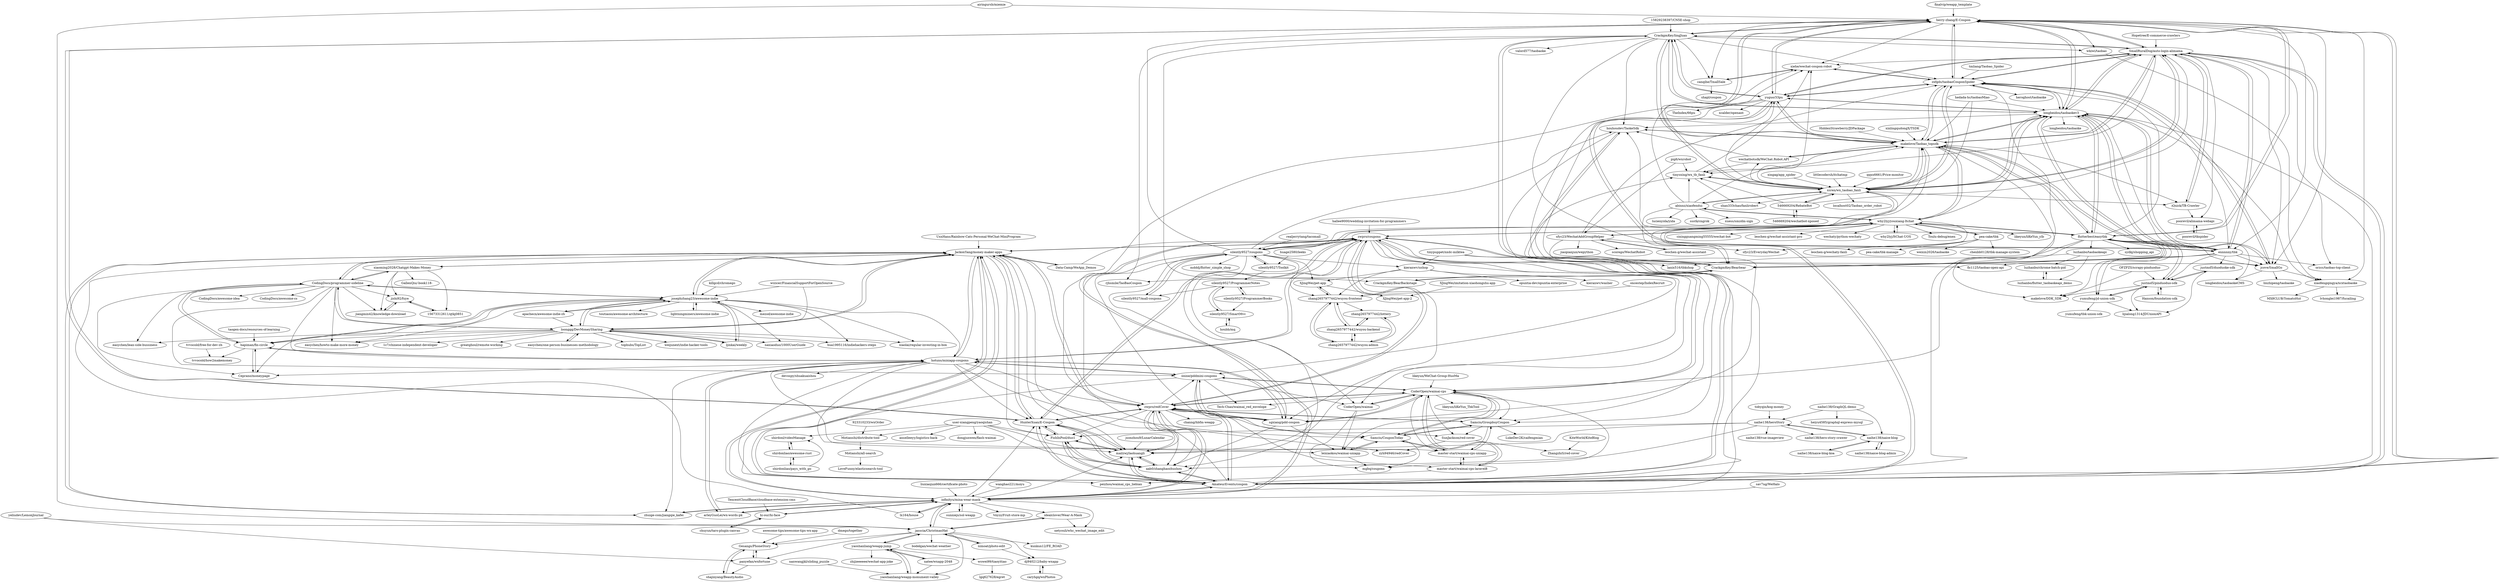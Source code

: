 digraph G {
"finalvip/weapp_template" -> "herry-zhang/E-Coupon" ["e"=1]
"Data-Camp/WeApp_Demos" -> "JackonYang/money-maker-apps" ["e"=1]
"Data-Camp/WeApp_Demos" -> "zwpro/coupons" ["e"=1]
"lightningminers/awesome-indie" -> "josephzhang23/awesome-indie" ["e"=1]
"loonggg/DevMoneySharing" -> "josephzhang23/awesome-indie"
"loonggg/DevMoneySharing" -> "CodingDocs/programmer-sideline"
"loonggg/DevMoneySharing" -> "JackonYang/money-maker-apps"
"loonggg/DevMoneySharing" -> "easychen/howto-make-more-money" ["e"=1]
"loonggg/DevMoneySharing" -> "ljinkai/weekly" ["e"=1]
"loonggg/DevMoneySharing" -> "weijunext/indie-hacker-tools" ["e"=1]
"loonggg/DevMoneySharing" -> "easychen/lean-side-bussiness" ["e"=1]
"loonggg/DevMoneySharing" -> "1c7/chinese-independent-developer" ["e"=1]
"loonggg/DevMoneySharing" -> "naxiaoduo/1000UserGuide" ["e"=1]
"loonggg/DevMoneySharing" -> "hua1995116/indiehackers-steps" ["e"=1]
"loonggg/DevMoneySharing" -> "hapiman/fin-circle"
"loonggg/DevMoneySharing" -> "greatghoul/remote-working" ["e"=1]
"loonggg/DevMoneySharing" -> "easychen/one-person-businesses-methodology" ["e"=1]
"loonggg/DevMoneySharing" -> "xiaolai/regular-investing-in-box" ["e"=1]
"loonggg/DevMoneySharing" -> "tophubs/TopList" ["e"=1]
"15829238397/CN5E-shop" -> "CrackgmKey/lingJuan" ["e"=1]
"killgcd/chromego" -> "josephzhang23/awesome-indie" ["e"=1]
"naihe138/GraphQL-demo" -> "naihe138/naice-blog"
"naihe138/GraphQL-demo" -> "heiyu4585/graphql-express-mysql"
"naihe138/GraphQL-demo" -> "naihe138/heroStory"
"pig6/wxrobot" -> "sfyc23/WechatAddGroupHelper" ["e"=1]
"pig6/wxrobot" -> "tinysxing/wx_tb_fanli" ["e"=1]
"taogen-docs/resources-of-learning" -> "hapiman/fin-circle" ["e"=1]
"hapiman/fin-circle" -> "Ceprano/moneypage"
"hapiman/fin-circle" -> "josephzhang23/awesome-indie"
"hapiman/fin-circle" -> "hotuns/miniapp-coupons"
"hapiman/fin-circle" -> "CodingDocs/programmer-sideline"
"hapiman/fin-circle" -> "tvvocold/how2makemoney"
"oncestep/IndexRecruit" -> "zhang2657977442/wuyou-frontend" ["e"=1]
"wkiwi/taobao" -> "xiaofengqingya/xcxtaobaoke"
"HunterXuan/E-Coupon" -> "AmateurEvents/coupon"
"HunterXuan/E-Coupon" -> "aab0/zhanghaozhushou"
"HunterXuan/E-Coupon" -> "mailzwj/laohuangli"
"HunterXuan/E-Coupon" -> "FishInPool/duo1"
"HunterXuan/E-Coupon" -> "zwpro/redCover"
"HunterXuan/E-Coupon" -> "herry-zhang/E-Coupon"
"HunterXuan/E-Coupon" -> "zwpro/coupons"
"HunterXuan/E-Coupon" -> "JackonYang/money-maker-apps"
"awesome-tips/awesome-tips-wx-app" -> "Gesangs/PhoneStory"
"iQuick/TB-Crawler" -> "SmallRuralDog/auto-login-alimama"
"iQuick/TB-Crawler" -> "poorevil/alimama-webapi"
"hedada-hc/taobaoMiao" -> "longbeidou/taobaokev3" ["e"=1]
"hedada-hc/taobaoMiao" -> "makelove/Taobao_topsdk" ["e"=1]
"hedada-hc/taobaoMiao" -> "xsren/wx_taobao_fanli" ["e"=1]
"apachecn/awesome-indie-zh" -> "josephzhang23/awesome-indie" ["e"=1]
"apachecn/awesome-indie-zh" -> "loonggg/DevMoneySharing" ["e"=1]
"hallee9000/wedding-invitation-for-programmers" -> "zwpro/coupons" ["e"=1]
"jsonzhou9/LunarCalendar" -> "mailzwj/laohuangli" ["e"=1]
"chuyun/taro-plugin-canvas" -> "hi-our/hi-face" ["e"=1]
"nimoat/photo-edit" -> "jasscia/ChristmasHat" ["e"=1]
"nimoat/photo-edit" -> "dj940212/baby-wxapp" ["e"=1]
"sunniejs/sol-weapp" -> "infinityu/mina-wear-mask" ["e"=1]
"ennnnny/tbk" -> "flutterbest/easytbk"
"ennnnny/tbk" -> "longbeidou/taobaokev3"
"ennnnny/tbk" -> "jcove/SmallGo"
"ennnnny/tbk" -> "yumufeng/jd-union-sdk"
"ennnnny/tbk" -> "SmallRuralDog/auto-login-alimama"
"ennnnny/tbk" -> "yuguo/33pu"
"ennnnny/tbk" -> "flc1125/taobao-open-api"
"ennnnny/tbk" -> "zxfgds/taobaoCouponSpider"
"ennnnny/tbk" -> "makelove/Taobao_topsdk"
"ennnnny/tbk" -> "CrackgmKey/Bearbear"
"ennnnny/tbk" -> "orzcc/taobao-top-client"
"ennnnny/tbk" -> "justmd5/pinduoduo-sdk"
"ennnnny/tbk" -> "justmd5/duoduoke-sdk"
"546669204/wechatbot-xposed" -> "546669204/RebateBot" ["e"=1]
"flutterbest/easytbk" -> "longbeidou/taobaokev3"
"flutterbest/easytbk" -> "ennnnny/tbk"
"flutterbest/easytbk" -> "makelove/Taobao_topsdk"
"flutterbest/easytbk" -> "yumufeng/jd-union-sdk"
"flutterbest/easytbk" -> "justmd5/pinduoduo-sdk"
"flutterbest/easytbk" -> "why2lyj/youxiang-Itchat"
"flutterbest/easytbk" -> "zxfgds/taobaoCouponSpider"
"flutterbest/easytbk" -> "herry-zhang/E-Coupon"
"flutterbest/easytbk" -> "sydkj/shopping_api"
"flutterbest/easytbk" -> "houhoudev/TaokeSdk"
"flutterbest/easytbk" -> "CrackgmKey/Bearbear"
"flutterbest/easytbk" -> "luzhanbo/taobaokeapi"
"flutterbest/easytbk" -> "jcove/SmallGo"
"flutterbest/easytbk" -> "CoderOpen/waimai-cps"
"flutterbest/easytbk" -> "makelove/DDK_SDK"
"jasscia/ChristmasHat" -> "idealclover/Wear-A-Mask"
"jasscia/ChristmasHat" -> "infinityu/mina-wear-mask"
"jasscia/ChristmasHat" -> "panyefan/wxfortune"
"jasscia/ChristmasHat" -> "nimoat/photo-edit" ["e"=1]
"jasscia/ChristmasHat" -> "dj940212/baby-wxapp"
"jasscia/ChristmasHat" -> "kunkun12/FE_ROAD" ["e"=1]
"jasscia/ChristmasHat" -> "Gesangs/PhoneStory"
"jasscia/ChristmasHat" -> "yaoshanliang/weapp-monument-valley"
"jasscia/ChristmasHat" -> "bodekjan/wechat-weather"
"jasscia/ChristmasHat" -> "yaoshanliang/weapp-jump"
"923310233/wxOrder" -> "Motianshi/distribute-tool" ["e"=1]
"xingag/app_spider" -> "xsren/wx_taobao_fanli" ["e"=1]
"yeliudev/LemonJournal" -> "panyefan/wxfortune" ["e"=1]
"yeliudev/LemonJournal" -> "jasscia/ChristmasHat" ["e"=1]
"546669204/RebateBot" -> "546669204/wechatbot-xposed" ["e"=1]
"546669204/RebateBot" -> "xsren/wx_taobao_fanli"
"546669204/RebateBot" -> "tinysxing/wx_tb_fanli"
"546669204/RebateBot" -> "SmallRuralDog/auto-login-alimama"
"sav7ng/WeHalo" -> "infinityu/mina-wear-mask" ["e"=1]
"CrackgmKey/Bearbear" -> "CrackgmKey/BearBackstage"
"CrackgmKey/Bearbear" -> "CrackgmKey/lingJuan"
"CrackgmKey/Bearbear" -> "rjhsmile/TaoBaoCoupon"
"CrackgmKey/Bearbear" -> "houhoudev/TaokeSdk"
"CrackgmKey/Bearbear" -> "longbeidou/taobaokev3"
"Gesangs/PhoneStory" -> "shajinyang/BeautyAudio"
"Gesangs/PhoneStory" -> "panyefan/wxfortune"
"longbeidou/taobaokev3" -> "flutterbest/easytbk"
"longbeidou/taobaokev3" -> "makelove/Taobao_topsdk"
"longbeidou/taobaokev3" -> "jcove/SmallGo"
"longbeidou/taobaokev3" -> "ennnnny/tbk"
"longbeidou/taobaokev3" -> "zxfgds/taobaoCouponSpider"
"longbeidou/taobaokev3" -> "herry-zhang/E-Coupon"
"longbeidou/taobaokev3" -> "CrackgmKey/lingJuan"
"longbeidou/taobaokev3" -> "CrackgmKey/Bearbear"
"longbeidou/taobaokev3" -> "longbeidou/taobaoke"
"longbeidou/taobaokev3" -> "SmallRuralDog/auto-login-alimama"
"longbeidou/taobaokev3" -> "xsren/wx_taobao_fanli"
"longbeidou/taobaokev3" -> "longbeidou/taobaokeCMS"
"longbeidou/taobaokev3" -> "xiaofengqingya/xcxtaobaoke"
"longbeidou/taobaokev3" -> "yuguo/33pu"
"longbeidou/taobaokev3" -> "houhoudev/TaokeSdk"
"naihe138/heroStory" -> "naihe138/naice-blog"
"naihe138/heroStory" -> "naihe138/hero-story-crawer"
"naihe138/heroStory" -> "naihe138/vue-imageview"
"naihe138/heroStory" -> "aab0/zhanghaozhushou"
"naihe138/heroStory" -> "mailzwj/laohuangli"
"naihe138/heroStory" -> "FishInPool/duo1"
"xinlingqudongX/TSDK" -> "makelove/Taobao_topsdk" ["e"=1]
"Ceprano/moneypage" -> "hapiman/fin-circle"
"yumufeng/jd-union-sdk" -> "lijialong1314/JDUnionAPI"
"yumufeng/jd-union-sdk" -> "yumufeng/tbk-union-sdk"
"yumufeng/jd-union-sdk" -> "justmd5/pinduoduo-sdk"
"CrackgmKey/lingJuan" -> "CrackgmKey/Bearbear"
"CrackgmKey/lingJuan" -> "herry-zhang/E-Coupon"
"CrackgmKey/lingJuan" -> "SmallRuralDog/auto-login-alimama"
"CrackgmKey/lingJuan" -> "longbeidou/taobaokev3"
"CrackgmKey/lingJuan" -> "zxfgds/taobaoCouponSpider"
"CrackgmKey/lingJuan" -> "makelove/Taobao_topsdk"
"CrackgmKey/lingJuan" -> "yuguo/33pu"
"CrackgmKey/lingJuan" -> "CrackgmKey/BearBackstage"
"CrackgmKey/lingJuan" -> "wkiwi/taobao"
"CrackgmKey/lingJuan" -> "houhoudev/TaokeSdk"
"CrackgmKey/lingJuan" -> "canqihe/TmallSale"
"CrackgmKey/lingJuan" -> "valord577/taobaoke"
"CrackgmKey/lingJuan" -> "rjhsmile/TaoBaoCoupon"
"CrackgmKey/lingJuan" -> "ennnnny/tbk"
"justmd5/duoduoke-sdk" -> "justmd5/pinduoduo-sdk"
"justmd5/duoduoke-sdk" -> "lijialong1314/JDUnionAPI"
"yaoshanliang/weapp-jump" -> "yaoshanliang/weapp-monument-valley"
"yaoshanliang/weapp-jump" -> "natee/wxapp-2048" ["e"=1]
"yaoshanliang/weapp-jump" -> "wswei99/tiaoyitiao"
"yaoshanliang/weapp-jump" -> "jasscia/ChristmasHat"
"yaoshanliang/weapp-jump" -> "zhijieeeeee/wechat-app-joke" ["e"=1]
"OFZFZS/scrapy-pinduoduo" -> "makelove/DDK_SDK" ["e"=1]
"OFZFZS/scrapy-pinduoduo" -> "justmd5/pinduoduo-sdk" ["e"=1]
"AmateurEvents/coupon" -> "HunterXuan/E-Coupon"
"AmateurEvents/coupon" -> "mailzwj/laohuangli"
"AmateurEvents/coupon" -> "herry-zhang/E-Coupon"
"AmateurEvents/coupon" -> "FishInPool/duo1"
"AmateurEvents/coupon" -> "aab0/zhanghaozhushou"
"AmateurEvents/coupon" -> "zwpro/redCover"
"AmateurEvents/coupon" -> "xsren/wx_taobao_fanli"
"AmateurEvents/coupon" -> "zwpro/coupons"
"AmateurEvents/coupon" -> "JackonYang/money-maker-apps"
"AmateurEvents/coupon" -> "zxfgds/taobaoCouponSpider"
"AmateurEvents/coupon" -> "infinityu/mina-wear-mask"
"AmateurEvents/coupon" -> "xiehe/wechat-coupon-robot"
"AmateurEvents/coupon" -> "SmallRuralDog/auto-login-alimama"
"AmateurEvents/coupon" -> "longbeidou/taobaokev3"
"AmateurEvents/coupon" -> "tinysxing/wx_tb_fanli"
"xiaofengqingya/xcxtaobaoke" -> "MX8CLUB/TomatoHut"
"xiaofengqingya/xcxtaobaoke" -> "lvhonglei1987/fucailing"
"makelove/Taobao_topsdk" -> "longbeidou/taobaokev3"
"makelove/Taobao_topsdk" -> "xsren/wx_taobao_fanli"
"makelove/Taobao_topsdk" -> "SmallRuralDog/auto-login-alimama"
"makelove/Taobao_topsdk" -> "zxfgds/taobaoCouponSpider"
"makelove/Taobao_topsdk" -> "makelove/DDK_SDK"
"makelove/Taobao_topsdk" -> "flutterbest/easytbk"
"makelove/Taobao_topsdk" -> "houhoudev/TaokeSdk"
"makelove/Taobao_topsdk" -> "CrackgmKey/lingJuan"
"makelove/Taobao_topsdk" -> "CrackgmKey/Bearbear"
"makelove/Taobao_topsdk" -> "yuguo/33pu"
"makelove/Taobao_topsdk" -> "wechatbotsdk/WeChat.Robot.API" ["e"=1]
"makelove/Taobao_topsdk" -> "why2lyj/youxiang-Itchat"
"makelove/Taobao_topsdk" -> "ennnnny/tbk"
"makelove/Taobao_topsdk" -> "tinysxing/wx_tb_fanli"
"makelove/Taobao_topsdk" -> "iQuick/TB-Crawler"
"justmd5/pinduoduo-sdk" -> "justmd5/duoduoke-sdk"
"justmd5/pinduoduo-sdk" -> "Hanson/foundation-sdk" ["e"=1]
"justmd5/pinduoduo-sdk" -> "yumufeng/jd-union-sdk"
"justmd5/pinduoduo-sdk" -> "makelove/DDK_SDK"
"justmd5/pinduoduo-sdk" -> "flutterbest/easytbk"
"justmd5/pinduoduo-sdk" -> "lijialong1314/JDUnionAPI"
"nanwangjkl/sliding_puzzle" -> "yaoshanliang/weapp-monument-valley" ["e"=1]
"tinysxing/wx_tb_fanli" -> "xsren/wx_taobao_fanli"
"tinysxing/wx_tb_fanli" -> "shan333chao/fanlirobert"
"tinysxing/wx_tb_fanli" -> "xiehe/wechat-coupon-robot"
"wechatbotsdk/WeChat.Robot.API" -> "tinysxing/wx_tb_fanli" ["e"=1]
"wechatbotsdk/WeChat.Robot.API" -> "makelove/Taobao_topsdk" ["e"=1]
"wechatbotsdk/WeChat.Robot.API" -> "houhoudev/TaokeSdk" ["e"=1]
"leochen-g/wechat-assistant" -> "sfyc23/WechatAddGroupHelper" ["e"=1]
"abinnz/xiaofendui" -> "makelove/Taobao_topsdk"
"abinnz/xiaofendui" -> "xsren/wx_taobao_fanli"
"abinnz/xiaofendui" -> "lucienyida/yida" ["e"=1]
"abinnz/xiaofendui" -> "tinysxing/wx_tb_fanli"
"abinnz/xiaofendui" -> "ssstk/cngrok" ["e"=1]
"abinnz/xiaofendui" -> "why2lyj/youxiang-Itchat"
"abinnz/xiaofendui" -> "CrackgmKey/Bearbear"
"abinnz/xiaofendui" -> "xiehe/wechat-coupon-robot"
"abinnz/xiaofendui" -> "xuess/smzdm-sign" ["e"=1]
"yaoshanliang/weapp-monument-valley" -> "yaoshanliang/weapp-jump"
"tobyqin/kog-money" -> "naihe138/heroStory" ["e"=1]
"zxfgds/taobaoCouponSpider" -> "SmallRuralDog/auto-login-alimama"
"zxfgds/taobaoCouponSpider" -> "longbeidou/taobaokev3"
"zxfgds/taobaoCouponSpider" -> "xiehe/wechat-coupon-robot"
"zxfgds/taobaoCouponSpider" -> "jcove/SmallGo"
"zxfgds/taobaoCouponSpider" -> "xsren/wx_taobao_fanli"
"zxfgds/taobaoCouponSpider" -> "yuguo/33pu"
"zxfgds/taobaoCouponSpider" -> "heroghost/taobaoke"
"zxfgds/taobaoCouponSpider" -> "makelove/Taobao_topsdk"
"zxfgds/taobaoCouponSpider" -> "herry-zhang/E-Coupon"
"jcove/SmallGo" -> "longbeidou/taobaokev3"
"jcove/SmallGo" -> "zxfgds/taobaoCouponSpider"
"jcove/SmallGo" -> "longbeidou/taobaokeCMS"
"jcove/SmallGo" -> "xiaofengqingya/xcxtaobaoke"
"jcove/SmallGo" -> "linzhipeng/taobaoke"
"CrackgmKey/BearBackstage" -> "CrackgmKey/Bearbear"
"panyefan/wxfortune" -> "shajinyang/BeautyAudio"
"panyefan/wxfortune" -> "Gesangs/PhoneStory"
"shajinyang/BeautyAudio" -> "Gesangs/PhoneStory"
"shirdonliao/pays_with_go" -> "shirdonliao/awesome-rust"
"shirdonliao/pays_with_go" -> "shirdonl/videoManage"
"wswei99/tiaoyitiao" -> "lgq627628/egret"
"shirdonl/videoManage" -> "shirdonliao/awesome-rust"
"poorevil/tkspider" -> "poorevil/alimama-webapi"
"naihe138/naice-blog-koa" -> "naihe138/naice-blog"
"shirdonliao/awesome-rust" -> "shirdonl/videoManage"
"shirdonliao/awesome-rust" -> "shirdonliao/pays_with_go"
"poorevil/alimama-webapi" -> "poorevil/tkspider"
"realjerrytang/tacomall" -> "silently9527/coupons" ["e"=1]
"arleyGuoLei/wx-words-pk" -> "infinityu/mina-wear-mask" ["e"=1]
"arleyGuoLei/wx-words-pk" -> "hotuns/miniapp-coupons" ["e"=1]
"TencentCloudBase/cloudbase-extension-cms" -> "hi-our/hi-face" ["e"=1]
"lx164/house" -> "infinityu/mina-wear-mask" ["e"=1]
"lx164/house" -> "JackonYang/money-maker-apps" ["e"=1]
"tinypuppet/nxdc-milktea" -> "kieranwv/ushop" ["e"=1]
"tinypuppet/nxdc-milktea" -> "infinityu/mina-wear-mask" ["e"=1]
"tinypuppet/nxdc-milktea" -> "Samciu/GroupbuyCoupon" ["e"=1]
"hi-our/hi-face" -> "infinityu/mina-wear-mask"
"hi-our/hi-face" -> "chuyun/taro-plugin-canvas" ["e"=1]
"infinityu/mina-wear-mask" -> "zwpro/redCover"
"infinityu/mina-wear-mask" -> "sunniejs/sol-weapp" ["e"=1]
"infinityu/mina-wear-mask" -> "jasscia/ChristmasHat"
"infinityu/mina-wear-mask" -> "JackonYang/money-maker-apps"
"infinityu/mina-wear-mask" -> "zwpro/coupons"
"infinityu/mina-wear-mask" -> "lx164/house" ["e"=1]
"infinityu/mina-wear-mask" -> "AmateurEvents/coupon"
"infinityu/mina-wear-mask" -> "mailzwj/laohuangli"
"infinityu/mina-wear-mask" -> "arleyGuoLei/wx-words-pk" ["e"=1]
"infinityu/mina-wear-mask" -> "zhuige-com/jiangqie_kafei" ["e"=1]
"infinityu/mina-wear-mask" -> "hi-our/hi-face"
"infinityu/mina-wear-mask" -> "netyouli/whc_wechat_image_edit"
"infinityu/mina-wear-mask" -> "HunterXuan/E-Coupon"
"infinityu/mina-wear-mask" -> "idealclover/Wear-A-Mask"
"infinityu/mina-wear-mask" -> "Voyzz/Fruit-store-mp" ["e"=1]
"sfyc23/WechatAddGroupHelper" -> "leochen-g/wechat-assistant" ["e"=1]
"sfyc23/WechatAddGroupHelper" -> "zxfgds/taobaoCouponSpider"
"sfyc23/WechatAddGroupHelper" -> "jiaopianjun/wepython"
"sfyc23/WechatAddGroupHelper" -> "why2lyj/youxiang-Itchat"
"sfyc23/WechatAddGroupHelper" -> "sfyc23/EverydayWechat" ["e"=1]
"sfyc23/WechatAddGroupHelper" -> "sgxiang/pdd-coupon"
"sfyc23/WechatAddGroupHelper" -> "scorego/WechatRobot" ["e"=1]
"Motianshi/all-search" -> "LoveFunny/elasticsearch-tool"
"why2lyj/youxiang-Itchat" -> "pea-cake/tbk"
"why2lyj/youxiang-Itchat" -> "flutterbest/easytbk"
"why2lyj/youxiang-Itchat" -> "makelove/Taobao_topsdk"
"why2lyj/youxiang-Itchat" -> "zwpro/coupons"
"why2lyj/youxiang-Itchat" -> "silently9527/coupons"
"why2lyj/youxiang-Itchat" -> "sfyc23/EverydayWechat" ["e"=1]
"why2lyj/youxiang-Itchat" -> "sfyc23/WechatAddGroupHelper"
"why2lyj/youxiang-Itchat" -> "likeyun/liKeYun_ylb" ["e"=1]
"why2lyj/youxiang-Itchat" -> "cixingguangming55555/wechat-bot" ["e"=1]
"why2lyj/youxiang-Itchat" -> "abinnz/xiaofendui"
"why2lyj/youxiang-Itchat" -> "leochen-g/wechat-assistant-pro" ["e"=1]
"why2lyj/youxiang-Itchat" -> "wechaty/python-wechaty" ["e"=1]
"why2lyj/youxiang-Itchat" -> "why2lyj/ItChat-UOS" ["e"=1]
"why2lyj/youxiang-Itchat" -> "longbeidou/taobaokev3"
"why2lyj/youxiang-Itchat" -> "Toulu-debug/enen" ["e"=1]
"zhuige-com/jiangqie_kafei" -> "infinityu/mina-wear-mask" ["e"=1]
"zhuige-com/jiangqie_kafei" -> "JackonYang/money-maker-apps" ["e"=1]
"Motianshi/distribute-tool" -> "Motianshi/all-search"
"likeyun/WeChat-Group-HuoMa" -> "CoderOpen/waimai-cps" ["e"=1]
"huage2580/leeks" -> "silently9527/Toolkit" ["e"=1]
"user-xiangpeng/yaoqishan" -> "FishInPool/duo1"
"user-xiangpeng/yaoqishan" -> "Motianshi/distribute-tool"
"user-xiangpeng/yaoqishan" -> "mailzwj/laohuangli"
"user-xiangpeng/yaoqishan" -> "aab0/zhanghaozhushou"
"user-xiangpeng/yaoqishan" -> "anselleeyy/logistics-back" ["e"=1]
"user-xiangpeng/yaoqishan" -> "shirdonl/videoManage"
"user-xiangpeng/yaoqishan" -> "dongjunwen/flash-waimai"
"luzhanbo/taobaokeapi" -> "luzhanbo/chrome-batch-pid"
"luzhanbo/taobaokeapi" -> "luzhanbo/flutter_taobaokeapi_demo"
"luzhanbo/taobaokeapi" -> "lanix516/tbkshop"
"luzhanbo/chrome-batch-pid" -> "luzhanbo/flutter_taobaokeapi_demo"
"houhoudev/TaokeSdk" -> "CrackgmKey/Bearbear"
"houhoudev/TaokeSdk" -> "lanix516/tbkshop"
"houhoudev/TaokeSdk" -> "makelove/Taobao_topsdk"
"idealclover/Wear-A-Mask" -> "jasscia/ChristmasHat"
"idealclover/Wear-A-Mask" -> "netyouli/whc_wechat_image_edit"
"ljinkai/weekly" -> "loonggg/DevMoneySharing" ["e"=1]
"ljinkai/weekly" -> "josephzhang23/awesome-indie" ["e"=1]
"easychen/one-person-businesses-methodology" -> "loonggg/DevMoneySharing" ["e"=1]
"Samciu/CouponToday" -> "Samciu/GroupbuyCoupon"
"Samciu/CouponToday" -> "CoderOpen/waimai-cps"
"Samciu/CouponToday" -> "leixiaokou/waimai-uniapp"
"Samciu/CouponToday" -> "mgbq/coupons"
"Samciu/CouponToday" -> "master-start/waimai-cps-uniapp"
"zwpro/redCover" -> "zwpro/coupons"
"zwpro/redCover" -> "HunterXuan/E-Coupon"
"zwpro/redCover" -> "mailzwj/laohuangli"
"zwpro/redCover" -> "AmateurEvents/coupon"
"zwpro/redCover" -> "SunJackson/red-cover"
"zwpro/redCover" -> "CoderOpen/waimai-cps"
"zwpro/redCover" -> "Samciu/GroupbuyCoupon"
"zwpro/redCover" -> "aab0/zhanghaozhushou"
"zwpro/redCover" -> "sgxiang/pdd-coupon"
"zwpro/redCover" -> "infinityu/mina-wear-mask"
"zwpro/redCover" -> "channg/hbfm-weapp"
"zwpro/redCover" -> "FishInPool/duo1"
"zwpro/redCover" -> "iinine/pddmini-coupons"
"zwpro/redCover" -> "JackonYang/money-maker-apps"
"zwpro/redCover" -> "zyh94946/redCover"
"liuxiaojun666/certificate-photo" -> "infinityu/mina-wear-mask" ["e"=1]
"hotuns/miniapp-coupons" -> "iinine/pddmini-coupons"
"hotuns/miniapp-coupons" -> "JackonYang/money-maker-apps"
"hotuns/miniapp-coupons" -> "sgxiang/pdd-coupon"
"hotuns/miniapp-coupons" -> "zwpro/coupons"
"hotuns/miniapp-coupons" -> "leixiaokou/waimai-uniapp"
"hotuns/miniapp-coupons" -> "arleyGuoLei/wx-words-pk" ["e"=1]
"hotuns/miniapp-coupons" -> "zwpro/redCover"
"hotuns/miniapp-coupons" -> "hapiman/fin-circle"
"hotuns/miniapp-coupons" -> "Ceprano/moneypage"
"hotuns/miniapp-coupons" -> "AmateurEvents/coupon"
"hotuns/miniapp-coupons" -> "HunterXuan/E-Coupon"
"hotuns/miniapp-coupons" -> "devospy/shuakuaishou"
"hotuns/miniapp-coupons" -> "Samciu/CouponToday"
"hotuns/miniapp-coupons" -> "master-start/waimai-cps-uniapp"
"hotuns/miniapp-coupons" -> "zhuige-com/jiangqie_kafei" ["e"=1]
"JackonYang/money-maker-apps" -> "zwpro/coupons"
"JackonYang/money-maker-apps" -> "hotuns/miniapp-coupons"
"JackonYang/money-maker-apps" -> "HunterXuan/E-Coupon"
"JackonYang/money-maker-apps" -> "CodingDocs/programmer-sideline"
"JackonYang/money-maker-apps" -> "loonggg/DevMoneySharing"
"JackonYang/money-maker-apps" -> "mailzwj/laohuangli"
"JackonYang/money-maker-apps" -> "zwpro/redCover"
"JackonYang/money-maker-apps" -> "AmateurEvents/coupon"
"JackonYang/money-maker-apps" -> "infinityu/mina-wear-mask"
"JackonYang/money-maker-apps" -> "josephzhang23/awesome-indie"
"JackonYang/money-maker-apps" -> "xiaoming2028/Chatgpt-Makes-Money"
"JackonYang/money-maker-apps" -> "Data-Camp/WeApp_Demos" ["e"=1]
"JackonYang/money-maker-apps" -> "zhuige-com/jiangqie_kafei" ["e"=1]
"JackonYang/money-maker-apps" -> "aab0/zhanghaozhushou"
"JackonYang/money-maker-apps" -> "FishInPool/duo1"
"jishi92/fuye" -> "15673312611/qtkj0851"
"jishi92/fuye" -> "jiangmin42/knowledge-download"
"zwpro/coupons" -> "zwpro/redCover"
"zwpro/coupons" -> "CoderOpen/waimai-cps"
"zwpro/coupons" -> "JackonYang/money-maker-apps"
"zwpro/coupons" -> "HunterXuan/E-Coupon"
"zwpro/coupons" -> "AmateurEvents/coupon"
"zwpro/coupons" -> "sgxiang/pdd-coupon"
"zwpro/coupons" -> "hotuns/miniapp-coupons"
"zwpro/coupons" -> "infinityu/mina-wear-mask"
"zwpro/coupons" -> "iinine/pddmini-coupons"
"zwpro/coupons" -> "mailzwj/laohuangli"
"zwpro/coupons" -> "why2lyj/youxiang-Itchat"
"zwpro/coupons" -> "silently9527/coupons"
"zwpro/coupons" -> "CoderOpen/waimai"
"zwpro/coupons" -> "Samciu/GroupbuyCoupon"
"zwpro/coupons" -> "aab0/zhanghaozhushou"
"why2lyj/ItChat-UOS" -> "why2lyj/youxiang-Itchat" ["e"=1]
"silently9527/coupons" -> "silently9527/mall-coupons"
"silently9527/coupons" -> "houhoudev/TaokeSdk"
"silently9527/coupons" -> "mdddj/flutter_simple_shop" ["e"=1]
"silently9527/coupons" -> "silently9527/Toolkit"
"silently9527/coupons" -> "zwpro/coupons"
"silently9527/coupons" -> "zhang2657977442/wuyou-frontend"
"silently9527/coupons" -> "why2lyj/youxiang-Itchat"
"silently9527/coupons" -> "XJingWei/pet-app"
"silently9527/coupons" -> "makelove/Taobao_topsdk"
"silently9527/coupons" -> "master-start/waimai-cps-laravel8"
"silently9527/coupons" -> "kieranwv/ushop"
"silently9527/coupons" -> "sgxiang/pdd-coupon"
"silently9527/coupons" -> "zwpro/redCover"
"silently9527/coupons" -> "herry-zhang/E-Coupon"
"silently9527/coupons" -> "CoderOpen/waimai"
"SunJackson/red-cover" -> "zyh94946/redCover"
"SunJackson/red-cover" -> "ZhangzhiS/red-cover"
"leixiaokou/waimai-uniapp" -> "mgbq/coupons"
"leixiaokou/waimai-uniapp" -> "Samciu/CouponToday"
"CoderOpen/waimai-cps" -> "zwpro/coupons"
"CoderOpen/waimai-cps" -> "Samciu/CouponToday"
"CoderOpen/waimai-cps" -> "CoderOpen/waimai"
"CoderOpen/waimai-cps" -> "zwpro/redCover"
"CoderOpen/waimai-cps" -> "sgxiang/pdd-coupon"
"CoderOpen/waimai-cps" -> "leixiaokou/waimai-uniapp"
"CoderOpen/waimai-cps" -> "master-start/waimai-cps-laravel8"
"CoderOpen/waimai-cps" -> "mgbq/coupons"
"CoderOpen/waimai-cps" -> "iinine/pddmini-coupons"
"CoderOpen/waimai-cps" -> "Tech-Chao/waimai_red_envelope"
"CoderOpen/waimai-cps" -> "SunJackson/red-cover"
"CoderOpen/waimai-cps" -> "master-start/waimai-cps-uniapp"
"CoderOpen/waimai-cps" -> "likeyun/liKeYun_TbkTool" ["e"=1]
"CoderOpen/waimai-cps" -> "Samciu/GroupbuyCoupon"
"silently9527/SmartMvc" -> "houbb/mq" ["e"=1]
"silently9527/SmartMvc" -> "silently9527/ProgrammerNotes"
"silently9527/ProgrammerBooks" -> "silently9527/ProgrammerNotes"
"silently9527/ProgrammerBooks" -> "silently9527/SmartMvc"
"silently9527/ProgrammerNotes" -> "silently9527/ProgrammerBooks"
"silently9527/ProgrammerNotes" -> "silently9527/SmartMvc"
"silently9527/ProgrammerNotes" -> "silently9527/mall-coupons"
"master-start/waimai-cps-laravel8" -> "master-start/waimai-cps-uniapp"
"master-start/waimai-cps-laravel8" -> "CoderOpen/waimai-cps"
"master-start/waimai-cps-laravel8" -> "peizhou/waimai_cps_liebian"
"aab0/zhanghaozhushou" -> "mailzwj/laohuangli"
"aab0/zhanghaozhushou" -> "FishInPool/duo1"
"aab0/zhanghaozhushou" -> "HunterXuan/E-Coupon"
"aab0/zhanghaozhushou" -> "AmateurEvents/coupon"
"jiangmin42/knowledge-download" -> "jishi92/fuye"
"CoderOpen/waimai" -> "CoderOpen/waimai-cps"
"CoderOpen/waimai" -> "leixiaokou/waimai-uniapp"
"CoderOpen/waimai" -> "mgbq/coupons"
"silently9527/Toolkit" -> "silently9527/ProgrammerNotes"
"silently9527/Toolkit" -> "silently9527/coupons"
"silently9527/mall-coupons" -> "silently9527/coupons"
"master-start/waimai-cps-uniapp" -> "master-start/waimai-cps-laravel8"
"master-start/waimai-cps-uniapp" -> "Samciu/GroupbuyCoupon"
"master-start/waimai-cps-uniapp" -> "Samciu/CouponToday"
"Samciu/GroupbuyCoupon" -> "Samciu/CouponToday"
"Samciu/GroupbuyCoupon" -> "SunJackson/red-cover"
"Samciu/GroupbuyCoupon" -> "zwpro/redCover"
"Samciu/GroupbuyCoupon" -> "master-start/waimai-cps-uniapp"
"Samciu/GroupbuyCoupon" -> "LukeDev2K/caifengmian"
"iinine/pddmini-coupons" -> "hotuns/miniapp-coupons"
"iinine/pddmini-coupons" -> "sgxiang/pdd-coupon"
"iinine/pddmini-coupons" -> "Tech-Chao/waimai_red_envelope"
"iinine/pddmini-coupons" -> "Samciu/CouponToday"
"iinine/pddmini-coupons" -> "CoderOpen/waimai"
"iinine/pddmini-coupons" -> "CoderOpen/waimai-cps"
"iinine/pddmini-coupons" -> "peizhou/waimai_cps_liebian"
"sgxiang/pdd-coupon" -> "CoderOpen/waimai-cps"
"sgxiang/pdd-coupon" -> "iinine/pddmini-coupons"
"sgxiang/pdd-coupon" -> "zwpro/redCover"
"sgxiang/pdd-coupon" -> "hotuns/miniapp-coupons"
"sgxiang/pdd-coupon" -> "aab0/zhanghaozhushou"
"sgxiang/pdd-coupon" -> "leixiaokou/waimai-uniapp"
"luzhanbo/flutter_taobaokeapi_demo" -> "luzhanbo/chrome-batch-pid"
"KiteWorld/KiteBlog" -> "ZhangzhiS/red-cover"
"UxxHans/Rainbow-Cats-Personal-WeChat-MiniProgram" -> "JackonYang/money-maker-apps" ["e"=1]
"wanghao221/moyu" -> "infinityu/mina-wear-mask" ["e"=1]
"tvvocold/free-for-dev-zh" -> "tvvocold/how2makemoney" ["e"=1]
"CodingDocs/programmer-sideline" -> "loonggg/DevMoneySharing"
"CodingDocs/programmer-sideline" -> "JackonYang/money-maker-apps"
"CodingDocs/programmer-sideline" -> "josephzhang23/awesome-indie"
"CodingDocs/programmer-sideline" -> "xiaoming2028/Chatgpt-Makes-Money"
"CodingDocs/programmer-sideline" -> "jishi92/fuye"
"CodingDocs/programmer-sideline" -> "hapiman/fin-circle"
"CodingDocs/programmer-sideline" -> "jiangmin42/knowledge-download"
"CodingDocs/programmer-sideline" -> "Ceprano/moneypage"
"CodingDocs/programmer-sideline" -> "hotuns/miniapp-coupons"
"CodingDocs/programmer-sideline" -> "easychen/lean-side-bussiness" ["e"=1]
"CodingDocs/programmer-sideline" -> "CodingDocs/awesome-idea" ["e"=1]
"CodingDocs/programmer-sideline" -> "CodingDocs/awesome-cs" ["e"=1]
"CodingDocs/programmer-sideline" -> "iinine/pddmini-coupons"
"CodingDocs/programmer-sideline" -> "easychen/howto-make-more-money" ["e"=1]
"houbb/mq" -> "silently9527/SmartMvc" ["e"=1]
"zhang2657977442/wuyou-frontend" -> "zhang2657977442/wuyou-backend"
"zhang2657977442/wuyou-frontend" -> "zhang2657977442/wuyou-admin"
"zhang2657977442/wuyou-frontend" -> "zhang2657977442/lottery"
"zhang2657977442/wuyou-frontend" -> "XJingWei/pet-app"
"zhang2657977442/wuyou-backend" -> "zhang2657977442/wuyou-admin"
"zhang2657977442/wuyou-backend" -> "zhang2657977442/wuyou-frontend"
"zhang2657977442/wuyou-backend" -> "zhang2657977442/lottery"
"kieranwv/ushop" -> "opuntia-dev/opuntia-enterprise"
"kieranwv/ushop" -> "XJingWei/pet-app"
"kieranwv/ushop" -> "zhang2657977442/wuyou-frontend"
"kieranwv/ushop" -> "kieranwv/washer"
"zhang2657977442/wuyou-admin" -> "zhang2657977442/wuyou-backend"
"zhang2657977442/wuyou-admin" -> "zhang2657977442/wuyou-frontend"
"zhang2657977442/wuyou-admin" -> "zhang2657977442/lottery"
"pea-cake/tbk" -> "pea-cake/tbk-manage"
"pea-cake/tbk" -> "why2lyj/youxiang-Itchat"
"pea-cake/tbk" -> "weixin2026/taobaoke"
"pea-cake/tbk" -> "chenbb0128/tbk-manage-system"
"pea-cake/tbk" -> "leochen-g/wechaty-fanli"
"yuguo/33pu" -> "herry-zhang/E-Coupon"
"yuguo/33pu" -> "zxfgds/taobaoCouponSpider"
"yuguo/33pu" -> "SmallRuralDog/auto-login-alimama"
"yuguo/33pu" -> "TheIndex/66pu"
"yuguo/33pu" -> "CrackgmKey/lingJuan"
"yuguo/33pu" -> "ennnnny/tbk"
"yuguo/33pu" -> "jcove/SmallGo"
"yuguo/33pu" -> "longbeidou/taobaokev3"
"yuguo/33pu" -> "makelove/Taobao_topsdk"
"yuguo/33pu" -> "flc1125/taobao-open-api"
"yuguo/33pu" -> "xcalder/openant"
"15673312611/qtkj0851" -> "jishi92/fuye"
"xiaoming2028/Chatgpt-Makes-Money" -> "jishi92/fuye"
"xiaoming2028/Chatgpt-Makes-Money" -> "jiangmin42/knowledge-download"
"xiaoming2028/Chatgpt-Makes-Money" -> "JackonYang/money-maker-apps"
"xiaoming2028/Chatgpt-Makes-Money" -> "CodingDocs/programmer-sideline"
"xiaoming2028/Chatgpt-Makes-Money" -> "15673312611/qtkj0851"
"xiaoming2028/Chatgpt-Makes-Money" -> "GallenQiu/-book118-" ["e"=1]
"littlecodersh/itchatmp" -> "xsren/wx_taobao_fanli" ["e"=1]
"wizicer/FinancialSupportForOpenSource" -> "josephzhang23/awesome-indie" ["e"=1]
"wizicer/FinancialSupportForOpenSource" -> "loonggg/DevMoneySharing" ["e"=1]
"natee/wxapp-2048" -> "yaoshanliang/weapp-jump" ["e"=1]
"natee/wxapp-2048" -> "yaoshanliang/weapp-monument-valley" ["e"=1]
"zhang2657977442/lottery" -> "zhang2657977442/wuyou-admin"
"zhang2657977442/lottery" -> "zhang2657977442/wuyou-backend"
"XJingWei/imitation-xiaohongshu-app" -> "XJingWei/pet-app-2"
"XJingWei/pet-app" -> "zhang2657977442/wuyou-frontend"
"XJingWei/pet-app" -> "XJingWei/pet-app-2"
"airingursb/miemie" -> "herry-zhang/E-Coupon" ["e"=1]
"airingursb/miemie" -> "jasscia/ChristmasHat" ["e"=1]
"mailzwj/laohuangli" -> "FishInPool/duo1"
"mailzwj/laohuangli" -> "aab0/zhanghaozhushou"
"mailzwj/laohuangli" -> "HunterXuan/E-Coupon"
"mailzwj/laohuangli" -> "AmateurEvents/coupon"
"mailzwj/laohuangli" -> "zwpro/redCover"
"herry-zhang/E-Coupon" -> "AmateurEvents/coupon"
"herry-zhang/E-Coupon" -> "SmallRuralDog/auto-login-alimama"
"herry-zhang/E-Coupon" -> "longbeidou/taobaokev3"
"herry-zhang/E-Coupon" -> "CrackgmKey/lingJuan"
"herry-zhang/E-Coupon" -> "yuguo/33pu"
"herry-zhang/E-Coupon" -> "HunterXuan/E-Coupon"
"herry-zhang/E-Coupon" -> "zxfgds/taobaoCouponSpider"
"herry-zhang/E-Coupon" -> "xiehe/wechat-coupon-robot"
"herry-zhang/E-Coupon" -> "xsren/wx_taobao_fanli"
"herry-zhang/E-Coupon" -> "flutterbest/easytbk"
"herry-zhang/E-Coupon" -> "canqihe/TmallSale"
"herry-zhang/E-Coupon" -> "xiaofengqingya/xcxtaobaoke"
"herry-zhang/E-Coupon" -> "jcove/SmallGo"
"herry-zhang/E-Coupon" -> "wkiwi/taobao"
"herry-zhang/E-Coupon" -> "ennnnny/tbk"
"HiddenStrawberry/JDPackage" -> "makelove/Taobao_topsdk" ["e"=1]
"canqihe/TmallSale" -> "xiehe/wechat-coupon-robot"
"canqihe/TmallSale" -> "shapl/coupon"
"qqxx6661/Price-monitor" -> "xsren/wx_taobao_fanli" ["e"=1]
"xiehe/wechat-coupon-robot" -> "canqihe/TmallSale"
"xiehe/wechat-coupon-robot" -> "zxfgds/taobaoCouponSpider"
"xsren/wx_taobao_fanli" -> "tinysxing/wx_tb_fanli"
"xsren/wx_taobao_fanli" -> "SmallRuralDog/auto-login-alimama"
"xsren/wx_taobao_fanli" -> "makelove/Taobao_topsdk"
"xsren/wx_taobao_fanli" -> "546669204/RebateBot"
"xsren/wx_taobao_fanli" -> "zxfgds/taobaoCouponSpider"
"xsren/wx_taobao_fanli" -> "AmateurEvents/coupon"
"xsren/wx_taobao_fanli" -> "longbeidou/taobaokev3"
"xsren/wx_taobao_fanli" -> "xiehe/wechat-coupon-robot"
"xsren/wx_taobao_fanli" -> "herry-zhang/E-Coupon"
"xsren/wx_taobao_fanli" -> "iQuick/TB-Crawler"
"xsren/wx_taobao_fanli" -> "localhost02/Taobao_order_robot" ["e"=1]
"xsren/wx_taobao_fanli" -> "wechatbotsdk/WeChat.Robot.API" ["e"=1]
"xsren/wx_taobao_fanli" -> "shan333chao/fanlirobert"
"xsren/wx_taobao_fanli" -> "yuguo/33pu"
"xsren/wx_taobao_fanli" -> "abinnz/xiaofendui"
"dmego/together" -> "Gesangs/PhoneStory" ["e"=1]
"josephzhang23/awesome-indie" -> "loonggg/DevMoneySharing"
"josephzhang23/awesome-indie" -> "hapiman/fin-circle"
"josephzhang23/awesome-indie" -> "JackonYang/money-maker-apps"
"josephzhang23/awesome-indie" -> "CodingDocs/programmer-sideline"
"josephzhang23/awesome-indie" -> "apachecn/awesome-indie-zh" ["e"=1]
"josephzhang23/awesome-indie" -> "ljinkai/weekly" ["e"=1]
"josephzhang23/awesome-indie" -> "lightningminers/awesome-indie" ["e"=1]
"josephzhang23/awesome-indie" -> "mezod/awesome-indie" ["e"=1]
"josephzhang23/awesome-indie" -> "toutiaoio/awesome-architecture" ["e"=1]
"josephzhang23/awesome-indie" -> "easychen/howto-make-more-money" ["e"=1]
"josephzhang23/awesome-indie" -> "hua1995116/indiehackers-steps" ["e"=1]
"josephzhang23/awesome-indie" -> "xiaolai/regular-investing-in-box" ["e"=1]
"josephzhang23/awesome-indie" -> "Ceprano/moneypage"
"josephzhang23/awesome-indie" -> "naxiaoduo/1000UserGuide" ["e"=1]
"josephzhang23/awesome-indie" -> "hotuns/miniapp-coupons"
"SmallRuralDog/auto-login-alimama" -> "zxfgds/taobaoCouponSpider"
"SmallRuralDog/auto-login-alimama" -> "xsren/wx_taobao_fanli"
"SmallRuralDog/auto-login-alimama" -> "makelove/Taobao_topsdk"
"SmallRuralDog/auto-login-alimama" -> "herry-zhang/E-Coupon"
"SmallRuralDog/auto-login-alimama" -> "CrackgmKey/lingJuan"
"SmallRuralDog/auto-login-alimama" -> "yuguo/33pu"
"SmallRuralDog/auto-login-alimama" -> "xiehe/wechat-coupon-robot"
"SmallRuralDog/auto-login-alimama" -> "iQuick/TB-Crawler"
"SmallRuralDog/auto-login-alimama" -> "longbeidou/taobaokev3"
"SmallRuralDog/auto-login-alimama" -> "ennnnny/tbk"
"SmallRuralDog/auto-login-alimama" -> "jcove/SmallGo"
"SmallRuralDog/auto-login-alimama" -> "poorevil/alimama-webapi"
"SmallRuralDog/auto-login-alimama" -> "tinysxing/wx_tb_fanli"
"SmallRuralDog/auto-login-alimama" -> "orzcc/taobao-top-client"
"SmallRuralDog/auto-login-alimama" -> "AmateurEvents/coupon"
"tmliang/Taobao_Spider" -> "zxfgds/taobaoCouponSpider" ["e"=1]
"Hopetree/E-commerce-crawlers" -> "SmallRuralDog/auto-login-alimama" ["e"=1]
"dj940212/baby-wxapp" -> "caryhgq/wxPhotos"
"naihe138/naice-blog" -> "naihe138/naice-blog-admin"
"naihe138/naice-blog" -> "naihe138/naice-blog-koa"
"naihe138/naice-blog" -> "naihe138/heroStory"
"naihe138/naice-blog-admin" -> "naihe138/naice-blog"
"Hanson/foundation-sdk" -> "justmd5/pinduoduo-sdk" ["e"=1]
"caryhgq/wxPhotos" -> "dj940212/baby-wxapp"
"FishInPool/duo1" -> "mailzwj/laohuangli"
"FishInPool/duo1" -> "aab0/zhanghaozhushou"
"FishInPool/duo1" -> "HunterXuan/E-Coupon"
"FishInPool/duo1" -> "AmateurEvents/coupon"
"finalvip/weapp_template" ["l"="-3.154,-34.301", "c"=1029]
"herry-zhang/E-Coupon" ["l"="-5.198,-36.27"]
"Data-Camp/WeApp_Demos" ["l"="-24.094,-33.674", "c"=275]
"JackonYang/money-maker-apps" ["l"="-5.131,-36.158"]
"zwpro/coupons" ["l"="-5.142,-36.204"]
"lightningminers/awesome-indie" ["l"="50.267,28.334", "c"=104]
"josephzhang23/awesome-indie" ["l"="-5.062,-36.125"]
"loonggg/DevMoneySharing" ["l"="-5.091,-36.096"]
"CodingDocs/programmer-sideline" ["l"="-5.083,-36.138"]
"easychen/howto-make-more-money" ["l"="-4.743,17.608", "c"=316]
"ljinkai/weekly" ["l"="45.524,-0.806", "c"=222]
"weijunext/indie-hacker-tools" ["l"="45.478,-0.822", "c"=222]
"easychen/lean-side-bussiness" ["l"="-4.841,17.317", "c"=316]
"1c7/chinese-independent-developer" ["l"="-4.61,17.505", "c"=316]
"naxiaoduo/1000UserGuide" ["l"="45.48,-0.774", "c"=222]
"hua1995116/indiehackers-steps" ["l"="45.445,-0.784", "c"=222]
"hapiman/fin-circle" ["l"="-5.045,-36.141"]
"greatghoul/remote-working" ["l"="-4.79,17.611", "c"=316]
"easychen/one-person-businesses-methodology" ["l"="-4.837,17.412", "c"=316]
"xiaolai/regular-investing-in-box" ["l"="-4.791,17.011", "c"=316]
"tophubs/TopList" ["l"="-4.889,17.653", "c"=316]
"15829238397/CN5E-shop" ["l"="61.386,-12.03", "c"=1272]
"CrackgmKey/lingJuan" ["l"="-5.227,-36.303"]
"killgcd/chromego" ["l"="-47.826,14.729", "c"=240]
"naihe138/GraphQL-demo" ["l"="-5.33,-36.175"]
"naihe138/naice-blog" ["l"="-5.311,-36.195"]
"heiyu4585/graphql-express-mysql" ["l"="-5.371,-36.172"]
"naihe138/heroStory" ["l"="-5.256,-36.191"]
"pig6/wxrobot" ["l"="48.34,23.23", "c"=125]
"sfyc23/WechatAddGroupHelper" ["l"="-5.138,-36.275"]
"tinysxing/wx_tb_fanli" ["l"="-5.229,-36.239"]
"taogen-docs/resources-of-learning" ["l"="-3.265,11.148", "c"=15]
"Ceprano/moneypage" ["l"="-5.056,-36.156"]
"hotuns/miniapp-coupons" ["l"="-5.097,-36.176"]
"tvvocold/how2makemoney" ["l"="-4.989,-36.126"]
"oncestep/IndexRecruit" ["l"="42.809,21.943", "c"=280]
"zhang2657977442/wuyou-frontend" ["l"="-5.188,-36.094"]
"wkiwi/taobao" ["l"="-5.181,-36.309"]
"xiaofengqingya/xcxtaobaoke" ["l"="-5.185,-36.324"]
"HunterXuan/E-Coupon" ["l"="-5.162,-36.21"]
"AmateurEvents/coupon" ["l"="-5.181,-36.221"]
"aab0/zhanghaozhushou" ["l"="-5.164,-36.197"]
"mailzwj/laohuangli" ["l"="-5.172,-36.188"]
"FishInPool/duo1" ["l"="-5.176,-36.203"]
"zwpro/redCover" ["l"="-5.141,-36.183"]
"awesome-tips/awesome-tips-wx-app" ["l"="-5.426,-36.087"]
"Gesangs/PhoneStory" ["l"="-5.379,-36.099"]
"iQuick/TB-Crawler" ["l"="-5.182,-36.291"]
"SmallRuralDog/auto-login-alimama" ["l"="-5.213,-36.278"]
"poorevil/alimama-webapi" ["l"="-5.161,-36.316"]
"hedada-hc/taobaoMiao" ["l"="-50.677,16.677", "c"=675]
"longbeidou/taobaokev3" ["l"="-5.219,-36.293"]
"makelove/Taobao_topsdk" ["l"="-5.232,-36.277"]
"xsren/wx_taobao_fanli" ["l"="-5.22,-36.26"]
"apachecn/awesome-indie-zh" ["l"="49.937,24.319", "c"=947]
"hallee9000/wedding-invitation-for-programmers" ["l"="-4.93,-35.581", "c"=694]
"jsonzhou9/LunarCalendar" ["l"="54.79,28.965", "c"=1074]
"chuyun/taro-plugin-canvas" ["l"="-3.856,-32.515", "c"=30]
"hi-our/hi-face" ["l"="-5.213,-36.131"]
"nimoat/photo-edit" ["l"="-4.353,-35.773", "c"=694]
"jasscia/ChristmasHat" ["l"="-5.31,-36.104"]
"dj940212/baby-wxapp" ["l"="-5.322,-36.049"]
"sunniejs/sol-weapp" ["l"="-4.247,-35.776", "c"=694]
"infinityu/mina-wear-mask" ["l"="-5.198,-36.162"]
"ennnnny/tbk" ["l"="-5.239,-36.314"]
"flutterbest/easytbk" ["l"="-5.244,-36.292"]
"jcove/SmallGo" ["l"="-5.21,-36.316"]
"yumufeng/jd-union-sdk" ["l"="-5.27,-36.348"]
"yuguo/33pu" ["l"="-5.205,-36.306"]
"flc1125/taobao-open-api" ["l"="-5.222,-36.352"]
"zxfgds/taobaoCouponSpider" ["l"="-5.202,-36.285"]
"CrackgmKey/Bearbear" ["l"="-5.257,-36.301"]
"orzcc/taobao-top-client" ["l"="-5.28,-36.294"]
"justmd5/pinduoduo-sdk" ["l"="-5.281,-36.331"]
"justmd5/duoduoke-sdk" ["l"="-5.294,-36.343"]
"546669204/wechatbot-xposed" ["l"="57.191,-9.212", "c"=823]
"546669204/RebateBot" ["l"="-5.269,-36.246"]
"why2lyj/youxiang-Itchat" ["l"="-5.175,-36.258"]
"sydkj/shopping_api" ["l"="-5.3,-36.303"]
"houhoudev/TaokeSdk" ["l"="-5.26,-36.275"]
"luzhanbo/taobaokeapi" ["l"="-5.337,-36.307"]
"CoderOpen/waimai-cps" ["l"="-5.11,-36.215"]
"makelove/DDK_SDK" ["l"="-5.278,-36.309"]
"idealclover/Wear-A-Mask" ["l"="-5.278,-36.127"]
"panyefan/wxfortune" ["l"="-5.364,-36.11"]
"kunkun12/FE_ROAD" ["l"="38.151,22.653", "c"=449]
"yaoshanliang/weapp-monument-valley" ["l"="-5.347,-36.089"]
"bodekjan/wechat-weather" ["l"="-5.321,-36.075"]
"yaoshanliang/weapp-jump" ["l"="-5.354,-36.071"]
"923310233/wxOrder" ["l"="-4.455,15.454", "c"=92]
"Motianshi/distribute-tool" ["l"="-5.011,-36.27"]
"xingag/app_spider" ["l"="50.62,27.663", "c"=104]
"yeliudev/LemonJournal" ["l"="-4.325,-35.745", "c"=694]
"sav7ng/WeHalo" ["l"="-2.984,-34.995", "c"=596]
"CrackgmKey/BearBackstage" ["l"="-5.263,-36.324"]
"rjhsmile/TaoBaoCoupon" ["l"="-5.247,-36.333"]
"shajinyang/BeautyAudio" ["l"="-5.393,-36.11"]
"longbeidou/taobaoke" ["l"="-5.28,-36.281"]
"longbeidou/taobaokeCMS" ["l"="-5.213,-36.333"]
"naihe138/hero-story-crawer" ["l"="-5.286,-36.178"]
"naihe138/vue-imageview" ["l"="-5.286,-36.197"]
"xinlingqudongX/TSDK" ["l"="48.467,23.173", "c"=125]
"lijialong1314/JDUnionAPI" ["l"="-5.294,-36.358"]
"yumufeng/tbk-union-sdk" ["l"="-5.287,-36.38"]
"canqihe/TmallSale" ["l"="-5.218,-36.246"]
"valord577/taobaoke" ["l"="-5.243,-36.352"]
"natee/wxapp-2048" ["l"="-4.287,-36.568", "c"=482]
"wswei99/tiaoyitiao" ["l"="-5.392,-36.038"]
"zhijieeeeee/wechat-app-joke" ["l"="-4.276,-36.535", "c"=482]
"OFZFZS/scrapy-pinduoduo" ["l"="49.944,24.156", "c"=947]
"xiehe/wechat-coupon-robot" ["l"="-5.202,-36.251"]
"MX8CLUB/TomatoHut" ["l"="-5.161,-36.356"]
"lvhonglei1987/fucailing" ["l"="-5.167,-36.343"]
"wechatbotsdk/WeChat.Robot.API" ["l"="50.741,22.515", "c"=508]
"Hanson/foundation-sdk" ["l"="-19.321,25.617", "c"=37]
"nanwangjkl/sliding_puzzle" ["l"="-24.063,-33.653", "c"=275]
"shan333chao/fanlirobert" ["l"="-5.237,-36.226"]
"leochen-g/wechat-assistant" ["l"="50.434,22.627", "c"=508]
"abinnz/xiaofendui" ["l"="-5.243,-36.252"]
"lucienyida/yida" ["l"="-50.76,15.885", "c"=78]
"ssstk/cngrok" ["l"="-43.832,13.051", "c"=948]
"xuess/smzdm-sign" ["l"="-50.476,16.696", "c"=675]
"tobyqin/kog-money" ["l"="-43.967,-34.943", "c"=2213]
"heroghost/taobaoke" ["l"="-5.246,-36.27"]
"linzhipeng/taobaoke" ["l"="-5.201,-36.349"]
"shirdonliao/pays_with_go" ["l"="-5.023,-36.301"]
"shirdonliao/awesome-rust" ["l"="-5.035,-36.292"]
"shirdonl/videoManage" ["l"="-5.052,-36.282"]
"lgq627628/egret" ["l"="-5.413,-36.018"]
"poorevil/tkspider" ["l"="-5.145,-36.333"]
"naihe138/naice-blog-koa" ["l"="-5.341,-36.196"]
"realjerrytang/tacomall" ["l"="-3.272,-34.407", "c"=1029]
"silently9527/coupons" ["l"="-5.195,-36.194"]
"arleyGuoLei/wx-words-pk" ["l"="-3.016,-34.977", "c"=596]
"TencentCloudBase/cloudbase-extension-cms" ["l"="-2.853,-35.125", "c"=596]
"lx164/house" ["l"="-2.947,-34.969", "c"=596]
"tinypuppet/nxdc-milktea" ["l"="-3.114,-33.309", "c"=30]
"kieranwv/ushop" ["l"="-5.21,-36.106"]
"Samciu/GroupbuyCoupon" ["l"="-5.087,-36.194"]
"zhuige-com/jiangqie_kafei" ["l"="-3.013,-35.002", "c"=596]
"netyouli/whc_wechat_image_edit" ["l"="-5.249,-36.133"]
"Voyzz/Fruit-store-mp" ["l"="-2.92,-35.021", "c"=596]
"jiaopianjun/wepython" ["l"="-5.118,-36.322"]
"sfyc23/EverydayWechat" ["l"="48.095,23.284", "c"=125]
"sgxiang/pdd-coupon" ["l"="-5.121,-36.203"]
"scorego/WechatRobot" ["l"="49.526,22.548", "c"=958]
"Motianshi/all-search" ["l"="-4.965,-36.284"]
"LoveFunny/elasticsearch-tool" ["l"="-4.941,-36.293"]
"pea-cake/tbk" ["l"="-5.108,-36.302"]
"likeyun/liKeYun_ylb" ["l"="-45.797,15.586", "c"=844]
"cixingguangming55555/wechat-bot" ["l"="50.58,22.674", "c"=508]
"leochen-g/wechat-assistant-pro" ["l"="50.506,22.725", "c"=508]
"wechaty/python-wechaty" ["l"="50.553,22.646", "c"=508]
"why2lyj/ItChat-UOS" ["l"="50.582,22.702", "c"=508]
"Toulu-debug/enen" ["l"="-50.811,15.627", "c"=78]
"likeyun/WeChat-Group-HuoMa" ["l"="-45.039,14.848", "c"=218]
"huage2580/leeks" ["l"="-8.271,14.899", "c"=177]
"silently9527/Toolkit" ["l"="-5.249,-36.16"]
"user-xiangpeng/yaoqishan" ["l"="-5.101,-36.247"]
"anselleeyy/logistics-back" ["l"="2.008,10.878", "c"=138]
"dongjunwen/flash-waimai" ["l"="-5.07,-36.266"]
"luzhanbo/chrome-batch-pid" ["l"="-5.365,-36.323"]
"luzhanbo/flutter_taobaokeapi_demo" ["l"="-5.372,-36.31"]
"lanix516/tbkshop" ["l"="-5.317,-36.284"]
"Samciu/CouponToday" ["l"="-5.073,-36.209"]
"leixiaokou/waimai-uniapp" ["l"="-5.081,-36.22"]
"mgbq/coupons" ["l"="-5.079,-36.235"]
"master-start/waimai-cps-uniapp" ["l"="-5.063,-36.197"]
"SunJackson/red-cover" ["l"="-5.074,-36.181"]
"channg/hbfm-weapp" ["l"="-5.157,-36.148"]
"iinine/pddmini-coupons" ["l"="-5.103,-36.196"]
"zyh94946/redCover" ["l"="-5.106,-36.165"]
"liuxiaojun666/certificate-photo" ["l"="-3.045,-34.895", "c"=596]
"devospy/shuakuaishou" ["l"="-5.039,-36.176"]
"xiaoming2028/Chatgpt-Makes-Money" ["l"="-5.1,-36.12"]
"jishi92/fuye" ["l"="-5.066,-36.104"]
"15673312611/qtkj0851" ["l"="-5.066,-36.088"]
"jiangmin42/knowledge-download" ["l"="-5.049,-36.1"]
"CoderOpen/waimai" ["l"="-5.123,-36.227"]
"silently9527/mall-coupons" ["l"="-5.227,-36.157"]
"mdddj/flutter_simple_shop" ["l"="61.837,-22.645", "c"=211]
"XJingWei/pet-app" ["l"="-5.182,-36.115"]
"master-start/waimai-cps-laravel8" ["l"="-5.09,-36.21"]
"ZhangzhiS/red-cover" ["l"="-5.016,-36.184"]
"Tech-Chao/waimai_red_envelope" ["l"="-5.093,-36.23"]
"likeyun/liKeYun_TbkTool" ["l"="-45.026,14.803", "c"=218]
"silently9527/SmartMvc" ["l"="-5.26,-36.081"]
"houbb/mq" ["l"="-5.552,14.547", "c"=1232]
"silently9527/ProgrammerNotes" ["l"="-5.261,-36.107"]
"silently9527/ProgrammerBooks" ["l"="-5.281,-36.079"]
"peizhou/waimai_cps_liebian" ["l"="-5.059,-36.217"]
"LukeDev2K/caifengmian" ["l"="-5.033,-36.205"]
"KiteWorld/KiteBlog" ["l"="-4.988,-36.184"]
"UxxHans/Rainbow-Cats-Personal-WeChat-MiniProgram" ["l"="-4.514,17.955", "c"=316]
"wanghao221/moyu" ["l"="-24.105,-33.728", "c"=275]
"tvvocold/free-for-dev-zh" ["l"="-8.595,-34.585", "c"=48]
"CodingDocs/awesome-idea" ["l"="-2.871,12.438", "c"=15]
"CodingDocs/awesome-cs" ["l"="-4.6,14.897", "c"=92]
"zhang2657977442/wuyou-backend" ["l"="-5.176,-36.067"]
"zhang2657977442/wuyou-admin" ["l"="-5.195,-36.07"]
"zhang2657977442/lottery" ["l"="-5.191,-36.057"]
"opuntia-dev/opuntia-enterprise" ["l"="-5.226,-36.083"]
"kieranwv/washer" ["l"="-5.225,-36.067"]
"pea-cake/tbk-manage" ["l"="-5.079,-36.309"]
"weixin2026/taobaoke" ["l"="-5.069,-36.325"]
"chenbb0128/tbk-manage-system" ["l"="-5.09,-36.322"]
"leochen-g/wechaty-fanli" ["l"="-5.087,-36.339"]
"TheIndex/66pu" ["l"="-5.186,-36.34"]
"xcalder/openant" ["l"="-5.189,-36.366"]
"GallenQiu/-book118-" ["l"="49.495,24.701", "c"=947]
"littlecodersh/itchatmp" ["l"="49.734,22.665", "c"=958]
"wizicer/FinancialSupportForOpenSource" ["l"="-5.293,17.464", "c"=316]
"XJingWei/imitation-xiaohongshu-app" ["l"="-5.149,-36.044"]
"XJingWei/pet-app-2" ["l"="-5.159,-36.076"]
"airingursb/miemie" ["l"="-3.145,-34.963", "c"=596]
"HiddenStrawberry/JDPackage" ["l"="-50.603,16.722", "c"=675]
"shapl/coupon" ["l"="-5.25,-36.228"]
"qqxx6661/Price-monitor" ["l"="48.505,23.254", "c"=125]
"localhost02/Taobao_order_robot" ["l"="0.226,12.261", "c"=370]
"dmego/together" ["l"="-3.08,-35.157", "c"=596]
"mezod/awesome-indie" ["l"="26.511,-26.237", "c"=32]
"toutiaoio/awesome-architecture" ["l"="-4.627,17.832", "c"=316]
"tmliang/Taobao_Spider" ["l"="48.523,23.237", "c"=125]
"Hopetree/E-commerce-crawlers" ["l"="48.537,23.25", "c"=125]
"caryhgq/wxPhotos" ["l"="-5.33,-36.029"]
"naihe138/naice-blog-admin" ["l"="-5.334,-36.209"]
}